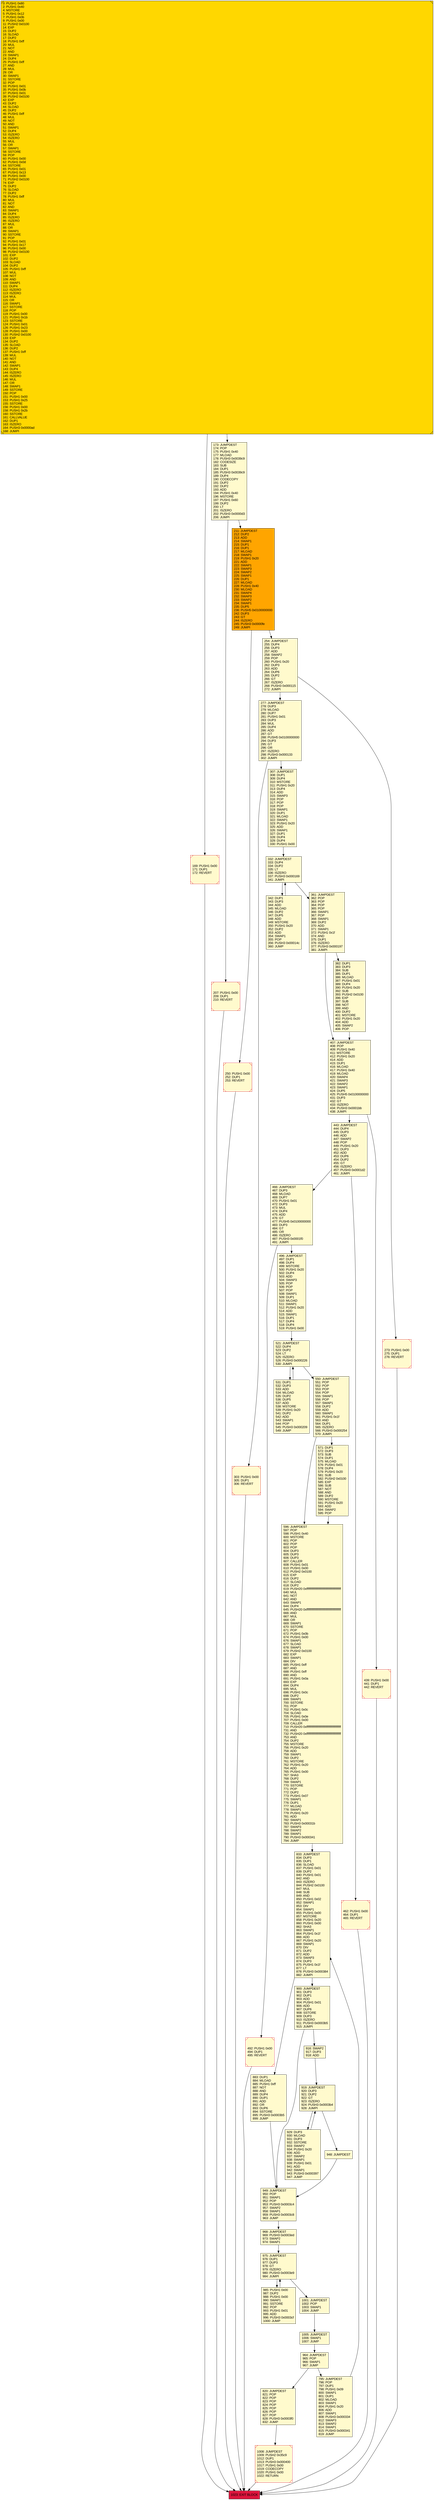 digraph G {
bgcolor=transparent rankdir=UD;
node [shape=box style=filled color=black fillcolor=white fontname=arial fontcolor=black];
277 [label="277: JUMPDEST\l278: DUP3\l279: MLOAD\l280: DUP7\l281: PUSH1 0x01\l283: DUP3\l284: MUL\l285: DUP4\l286: ADD\l287: GT\l288: PUSH5 0x0100000000\l294: DUP3\l295: GT\l296: OR\l297: ISZERO\l298: PUSH3 0x000133\l302: JUMPI\l" fillcolor=lemonchiffon ];
342 [label="342: DUP1\l343: DUP3\l344: ADD\l345: MLOAD\l346: DUP2\l347: DUP5\l348: ADD\l349: MSTORE\l350: PUSH1 0x20\l352: DUP2\l353: ADD\l354: SWAP1\l355: POP\l356: PUSH3 0x00014c\l360: JUMP\l" fillcolor=lemonchiffon ];
883 [label="883: DUP1\l884: MLOAD\l885: PUSH1 0xff\l887: NOT\l888: AND\l889: DUP4\l890: DUP1\l891: ADD\l892: OR\l893: DUP6\l894: SSTORE\l895: PUSH3 0x0003b5\l899: JUMP\l" fillcolor=lemonchiffon ];
169 [label="169: PUSH1 0x00\l171: DUP1\l172: REVERT\l" fillcolor=lemonchiffon shape=Msquare color=crimson ];
466 [label="466: JUMPDEST\l467: DUP3\l468: MLOAD\l469: DUP7\l470: PUSH1 0x01\l472: DUP3\l473: MUL\l474: DUP4\l475: ADD\l476: GT\l477: PUSH5 0x0100000000\l483: DUP3\l484: GT\l485: OR\l486: ISZERO\l487: PUSH3 0x0001f0\l491: JUMPI\l" fillcolor=lemonchiffon ];
407 [label="407: JUMPDEST\l408: POP\l409: PUSH1 0x40\l411: MSTORE\l412: PUSH1 0x20\l414: ADD\l415: DUP1\l416: MLOAD\l417: PUSH1 0x40\l419: MLOAD\l420: SWAP4\l421: SWAP3\l422: SWAP2\l423: SWAP1\l424: DUP5\l425: PUSH5 0x0100000000\l431: DUP3\l432: GT\l433: ISZERO\l434: PUSH3 0x0001bb\l438: JUMPI\l" fillcolor=lemonchiffon ];
596 [label="596: JUMPDEST\l597: POP\l598: PUSH1 0x40\l600: MSTORE\l601: POP\l602: POP\l603: POP\l604: DUP3\l605: DUP3\l606: DUP3\l607: CALLER\l608: PUSH1 0x01\l610: PUSH1 0x00\l612: PUSH2 0x0100\l615: EXP\l616: DUP2\l617: SLOAD\l618: DUP2\l619: PUSH20 0xffffffffffffffffffffffffffffffffffffffff\l640: MUL\l641: NOT\l642: AND\l643: SWAP1\l644: DUP4\l645: PUSH20 0xffffffffffffffffffffffffffffffffffffffff\l666: AND\l667: MUL\l668: OR\l669: SWAP1\l670: SSTORE\l671: POP\l672: PUSH1 0x0b\l674: PUSH1 0x00\l676: SWAP1\l677: SLOAD\l678: SWAP1\l679: PUSH2 0x0100\l682: EXP\l683: SWAP1\l684: DIV\l685: PUSH1 0xff\l687: AND\l688: PUSH1 0xff\l690: AND\l691: PUSH1 0x0a\l693: EXP\l694: DUP4\l695: MUL\l696: PUSH1 0x0c\l698: DUP2\l699: SWAP1\l700: SSTORE\l701: POP\l702: PUSH1 0x0c\l704: SLOAD\l705: PUSH1 0x0e\l707: PUSH1 0x00\l709: CALLER\l710: PUSH20 0xffffffffffffffffffffffffffffffffffffffff\l731: AND\l732: PUSH20 0xffffffffffffffffffffffffffffffffffffffff\l753: AND\l754: DUP2\l755: MSTORE\l756: PUSH1 0x20\l758: ADD\l759: SWAP1\l760: DUP2\l761: MSTORE\l762: PUSH1 0x20\l764: ADD\l765: PUSH1 0x00\l767: SHA3\l768: DUP2\l769: SWAP1\l770: SSTORE\l771: POP\l772: DUP2\l773: PUSH1 0x07\l775: SWAP1\l776: DUP1\l777: MLOAD\l778: SWAP1\l779: PUSH1 0x20\l781: ADD\l782: SWAP1\l783: PUSH3 0x00031b\l787: SWAP3\l788: SWAP2\l789: SWAP1\l790: PUSH3 0x000341\l794: JUMP\l" fillcolor=lemonchiffon ];
492 [label="492: PUSH1 0x00\l494: DUP1\l495: REVERT\l" fillcolor=lemonchiffon shape=Msquare color=crimson ];
900 [label="900: JUMPDEST\l901: DUP3\l902: DUP1\l903: ADD\l904: PUSH1 0x01\l906: ADD\l907: DUP6\l908: SSTORE\l909: DUP3\l910: ISZERO\l911: PUSH3 0x0003b5\l915: JUMPI\l" fillcolor=lemonchiffon ];
303 [label="303: PUSH1 0x00\l305: DUP1\l306: REVERT\l" fillcolor=lemonchiffon shape=Msquare color=crimson ];
949 [label="949: JUMPDEST\l950: POP\l951: SWAP1\l952: POP\l953: PUSH3 0x0003c4\l957: SWAP2\l958: SWAP1\l959: PUSH3 0x0003c8\l963: JUMP\l" fillcolor=lemonchiffon ];
929 [label="929: DUP3\l930: MLOAD\l931: DUP3\l932: SSTORE\l933: SWAP2\l934: PUSH1 0x20\l936: ADD\l937: SWAP2\l938: SWAP1\l939: PUSH1 0x01\l941: ADD\l942: SWAP1\l943: PUSH3 0x000397\l947: JUMP\l" fillcolor=lemonchiffon ];
968 [label="968: JUMPDEST\l969: PUSH3 0x0003ed\l973: SWAP2\l974: SWAP1\l" fillcolor=lemonchiffon ];
975 [label="975: JUMPDEST\l976: DUP1\l977: DUP3\l978: GT\l979: ISZERO\l980: PUSH3 0x0003e9\l984: JUMPI\l" fillcolor=lemonchiffon ];
173 [label="173: JUMPDEST\l174: POP\l175: PUSH1 0x40\l177: MLOAD\l178: PUSH3 0x0039c9\l182: CODESIZE\l183: SUB\l184: DUP1\l185: PUSH3 0x0039c9\l189: DUP4\l190: CODECOPY\l191: DUP2\l192: DUP2\l193: ADD\l194: PUSH1 0x40\l196: MSTORE\l197: PUSH1 0x60\l199: DUP2\l200: LT\l201: ISZERO\l202: PUSH3 0x0000d3\l206: JUMPI\l" fillcolor=lemonchiffon ];
964 [label="964: JUMPDEST\l965: POP\l966: SWAP1\l967: JUMP\l" fillcolor=lemonchiffon ];
443 [label="443: JUMPDEST\l444: DUP4\l445: DUP3\l446: ADD\l447: SWAP2\l448: POP\l449: PUSH1 0x20\l451: DUP3\l452: ADD\l453: DUP6\l454: DUP2\l455: GT\l456: ISZERO\l457: PUSH3 0x0001d2\l461: JUMPI\l" fillcolor=lemonchiffon ];
439 [label="439: PUSH1 0x00\l441: DUP1\l442: REVERT\l" fillcolor=lemonchiffon shape=Msquare color=crimson ];
916 [label="916: SWAP2\l917: DUP3\l918: ADD\l" fillcolor=lemonchiffon ];
833 [label="833: JUMPDEST\l834: DUP3\l835: DUP1\l836: SLOAD\l837: PUSH1 0x01\l839: DUP2\l840: PUSH1 0x01\l842: AND\l843: ISZERO\l844: PUSH2 0x0100\l847: MUL\l848: SUB\l849: AND\l850: PUSH1 0x02\l852: SWAP1\l853: DIV\l854: SWAP1\l855: PUSH1 0x00\l857: MSTORE\l858: PUSH1 0x20\l860: PUSH1 0x00\l862: SHA3\l863: SWAP1\l864: PUSH1 0x1f\l866: ADD\l867: PUSH1 0x20\l869: SWAP1\l870: DIV\l871: DUP2\l872: ADD\l873: SWAP3\l874: DUP3\l875: PUSH1 0x1f\l877: LT\l878: PUSH3 0x000384\l882: JUMPI\l" fillcolor=lemonchiffon ];
985 [label="985: PUSH1 0x00\l987: DUP2\l988: PUSH1 0x00\l990: SWAP1\l991: SSTORE\l992: POP\l993: PUSH1 0x01\l995: ADD\l996: PUSH3 0x0003cf\l1000: JUMP\l" fillcolor=lemonchiffon ];
1005 [label="1005: JUMPDEST\l1006: SWAP1\l1007: JUMP\l" fillcolor=lemonchiffon ];
820 [label="820: JUMPDEST\l821: POP\l822: POP\l823: POP\l824: POP\l825: POP\l826: POP\l827: POP\l828: PUSH3 0x0003f0\l832: JUMP\l" fillcolor=lemonchiffon ];
250 [label="250: PUSH1 0x00\l252: DUP1\l253: REVERT\l" fillcolor=lemonchiffon shape=Msquare color=crimson ];
496 [label="496: JUMPDEST\l497: DUP1\l498: DUP4\l499: MSTORE\l500: PUSH1 0x20\l502: DUP4\l503: ADD\l504: SWAP3\l505: POP\l506: POP\l507: POP\l508: SWAP1\l509: DUP1\l510: MLOAD\l511: SWAP1\l512: PUSH1 0x20\l514: ADD\l515: SWAP1\l516: DUP1\l517: DUP4\l518: DUP4\l519: PUSH1 0x00\l" fillcolor=lemonchiffon ];
919 [label="919: JUMPDEST\l920: DUP3\l921: DUP2\l922: GT\l923: ISZERO\l924: PUSH3 0x0003b4\l928: JUMPI\l" fillcolor=lemonchiffon ];
307 [label="307: JUMPDEST\l308: DUP1\l309: DUP4\l310: MSTORE\l311: PUSH1 0x20\l313: DUP4\l314: ADD\l315: SWAP3\l316: POP\l317: POP\l318: POP\l319: SWAP1\l320: DUP1\l321: MLOAD\l322: SWAP1\l323: PUSH1 0x20\l325: ADD\l326: SWAP1\l327: DUP1\l328: DUP4\l329: DUP4\l330: PUSH1 0x00\l" fillcolor=lemonchiffon ];
332 [label="332: JUMPDEST\l333: DUP4\l334: DUP2\l335: LT\l336: ISZERO\l337: PUSH3 0x000169\l341: JUMPI\l" fillcolor=lemonchiffon ];
521 [label="521: JUMPDEST\l522: DUP4\l523: DUP2\l524: LT\l525: ISZERO\l526: PUSH3 0x000226\l530: JUMPI\l" fillcolor=lemonchiffon ];
361 [label="361: JUMPDEST\l362: POP\l363: POP\l364: POP\l365: POP\l366: SWAP1\l367: POP\l368: SWAP1\l369: DUP2\l370: ADD\l371: SWAP1\l372: PUSH1 0x1f\l374: AND\l375: DUP1\l376: ISZERO\l377: PUSH3 0x000197\l381: JUMPI\l" fillcolor=lemonchiffon ];
795 [label="795: JUMPDEST\l796: POP\l797: DUP1\l798: PUSH1 0x09\l800: SWAP1\l801: DUP1\l802: MLOAD\l803: SWAP1\l804: PUSH1 0x20\l806: ADD\l807: SWAP1\l808: PUSH3 0x000334\l812: SWAP3\l813: SWAP2\l814: SWAP1\l815: PUSH3 0x000341\l819: JUMP\l" fillcolor=lemonchiffon ];
207 [label="207: PUSH1 0x00\l209: DUP1\l210: REVERT\l" fillcolor=lemonchiffon shape=Msquare color=crimson ];
531 [label="531: DUP1\l532: DUP3\l533: ADD\l534: MLOAD\l535: DUP2\l536: DUP5\l537: ADD\l538: MSTORE\l539: PUSH1 0x20\l541: DUP2\l542: ADD\l543: SWAP1\l544: POP\l545: PUSH3 0x000209\l549: JUMP\l" fillcolor=lemonchiffon ];
462 [label="462: PUSH1 0x00\l464: DUP1\l465: REVERT\l" fillcolor=lemonchiffon shape=Msquare color=crimson ];
273 [label="273: PUSH1 0x00\l275: DUP1\l276: REVERT\l" fillcolor=lemonchiffon shape=Msquare color=crimson ];
571 [label="571: DUP1\l572: DUP3\l573: SUB\l574: DUP1\l575: MLOAD\l576: PUSH1 0x01\l578: DUP4\l579: PUSH1 0x20\l581: SUB\l582: PUSH2 0x0100\l585: EXP\l586: SUB\l587: NOT\l588: AND\l589: DUP2\l590: MSTORE\l591: PUSH1 0x20\l593: ADD\l594: SWAP2\l595: POP\l" fillcolor=lemonchiffon ];
550 [label="550: JUMPDEST\l551: POP\l552: POP\l553: POP\l554: POP\l555: SWAP1\l556: POP\l557: SWAP1\l558: DUP2\l559: ADD\l560: SWAP1\l561: PUSH1 0x1f\l563: AND\l564: DUP1\l565: ISZERO\l566: PUSH3 0x000254\l570: JUMPI\l" fillcolor=lemonchiffon ];
382 [label="382: DUP1\l383: DUP3\l384: SUB\l385: DUP1\l386: MLOAD\l387: PUSH1 0x01\l389: DUP4\l390: PUSH1 0x20\l392: SUB\l393: PUSH2 0x0100\l396: EXP\l397: SUB\l398: NOT\l399: AND\l400: DUP2\l401: MSTORE\l402: PUSH1 0x20\l404: ADD\l405: SWAP2\l406: POP\l" fillcolor=lemonchiffon ];
948 [label="948: JUMPDEST\l" fillcolor=lemonchiffon ];
1001 [label="1001: JUMPDEST\l1002: POP\l1003: SWAP1\l1004: JUMP\l" fillcolor=lemonchiffon ];
0 [label="0: PUSH1 0x80\l2: PUSH1 0x40\l4: MSTORE\l5: PUSH1 0x12\l7: PUSH1 0x0b\l9: PUSH1 0x00\l11: PUSH2 0x0100\l14: EXP\l15: DUP2\l16: SLOAD\l17: DUP2\l18: PUSH1 0xff\l20: MUL\l21: NOT\l22: AND\l23: SWAP1\l24: DUP4\l25: PUSH1 0xff\l27: AND\l28: MUL\l29: OR\l30: SWAP1\l31: SSTORE\l32: POP\l33: PUSH1 0x01\l35: PUSH1 0x0b\l37: PUSH1 0x01\l39: PUSH2 0x0100\l42: EXP\l43: DUP2\l44: SLOAD\l45: DUP2\l46: PUSH1 0xff\l48: MUL\l49: NOT\l50: AND\l51: SWAP1\l52: DUP4\l53: ISZERO\l54: ISZERO\l55: MUL\l56: OR\l57: SWAP1\l58: SSTORE\l59: POP\l60: PUSH1 0x00\l62: PUSH1 0x0d\l64: SSTORE\l65: PUSH1 0x01\l67: PUSH1 0x13\l69: PUSH1 0x00\l71: PUSH2 0x0100\l74: EXP\l75: DUP2\l76: SLOAD\l77: DUP2\l78: PUSH1 0xff\l80: MUL\l81: NOT\l82: AND\l83: SWAP1\l84: DUP4\l85: ISZERO\l86: ISZERO\l87: MUL\l88: OR\l89: SWAP1\l90: SSTORE\l91: POP\l92: PUSH1 0x01\l94: PUSH1 0x17\l96: PUSH1 0x00\l98: PUSH2 0x0100\l101: EXP\l102: DUP2\l103: SLOAD\l104: DUP2\l105: PUSH1 0xff\l107: MUL\l108: NOT\l109: AND\l110: SWAP1\l111: DUP4\l112: ISZERO\l113: ISZERO\l114: MUL\l115: OR\l116: SWAP1\l117: SSTORE\l118: POP\l119: PUSH1 0x00\l121: PUSH1 0x1b\l123: SSTORE\l124: PUSH1 0x01\l126: PUSH1 0x23\l128: PUSH1 0x00\l130: PUSH2 0x0100\l133: EXP\l134: DUP2\l135: SLOAD\l136: DUP2\l137: PUSH1 0xff\l139: MUL\l140: NOT\l141: AND\l142: SWAP1\l143: DUP4\l144: ISZERO\l145: ISZERO\l146: MUL\l147: OR\l148: SWAP1\l149: SSTORE\l150: POP\l151: PUSH1 0x00\l153: PUSH1 0x25\l155: SSTORE\l156: PUSH1 0x00\l158: PUSH1 0x2b\l160: SSTORE\l161: CALLVALUE\l162: DUP1\l163: ISZERO\l164: PUSH3 0x0000ad\l168: JUMPI\l" fillcolor=lemonchiffon shape=Msquare fillcolor=gold ];
211 [label="211: JUMPDEST\l212: DUP2\l213: ADD\l214: SWAP1\l215: DUP1\l216: DUP1\l217: MLOAD\l218: SWAP1\l219: PUSH1 0x20\l221: ADD\l222: SWAP1\l223: SWAP3\l224: SWAP2\l225: SWAP1\l226: DUP1\l227: MLOAD\l228: PUSH1 0x40\l230: MLOAD\l231: SWAP4\l232: SWAP3\l233: SWAP2\l234: SWAP1\l235: DUP5\l236: PUSH5 0x0100000000\l242: DUP3\l243: GT\l244: ISZERO\l245: PUSH3 0x0000fe\l249: JUMPI\l" fillcolor=orange ];
1008 [label="1008: JUMPDEST\l1009: PUSH2 0x35c9\l1012: DUP1\l1013: PUSH3 0x000400\l1017: PUSH1 0x00\l1019: CODECOPY\l1020: PUSH1 0x00\l1022: RETURN\l" fillcolor=lemonchiffon shape=Msquare color=crimson ];
1023 [label="1023: EXIT BLOCK\l" fillcolor=crimson ];
254 [label="254: JUMPDEST\l255: DUP4\l256: DUP3\l257: ADD\l258: SWAP2\l259: POP\l260: PUSH1 0x20\l262: DUP3\l263: ADD\l264: DUP6\l265: DUP2\l266: GT\l267: ISZERO\l268: PUSH3 0x000115\l272: JUMPI\l" fillcolor=lemonchiffon ];
900 -> 949;
550 -> 571;
466 -> 492;
1008 -> 1023;
254 -> 273;
462 -> 1023;
919 -> 929;
929 -> 919;
207 -> 1023;
332 -> 342;
342 -> 332;
833 -> 883;
968 -> 975;
277 -> 307;
820 -> 1008;
211 -> 250;
250 -> 1023;
919 -> 948;
0 -> 173;
173 -> 211;
975 -> 1001;
492 -> 1023;
795 -> 833;
332 -> 361;
948 -> 949;
964 -> 795;
173 -> 207;
382 -> 407;
307 -> 332;
949 -> 968;
211 -> 254;
975 -> 985;
985 -> 975;
916 -> 919;
883 -> 949;
1005 -> 964;
277 -> 303;
521 -> 531;
531 -> 521;
964 -> 820;
273 -> 1023;
596 -> 833;
466 -> 496;
521 -> 550;
833 -> 900;
900 -> 916;
407 -> 443;
443 -> 466;
361 -> 382;
407 -> 439;
1001 -> 1005;
361 -> 407;
439 -> 1023;
303 -> 1023;
0 -> 169;
169 -> 1023;
443 -> 462;
571 -> 596;
496 -> 521;
254 -> 277;
550 -> 596;
}
